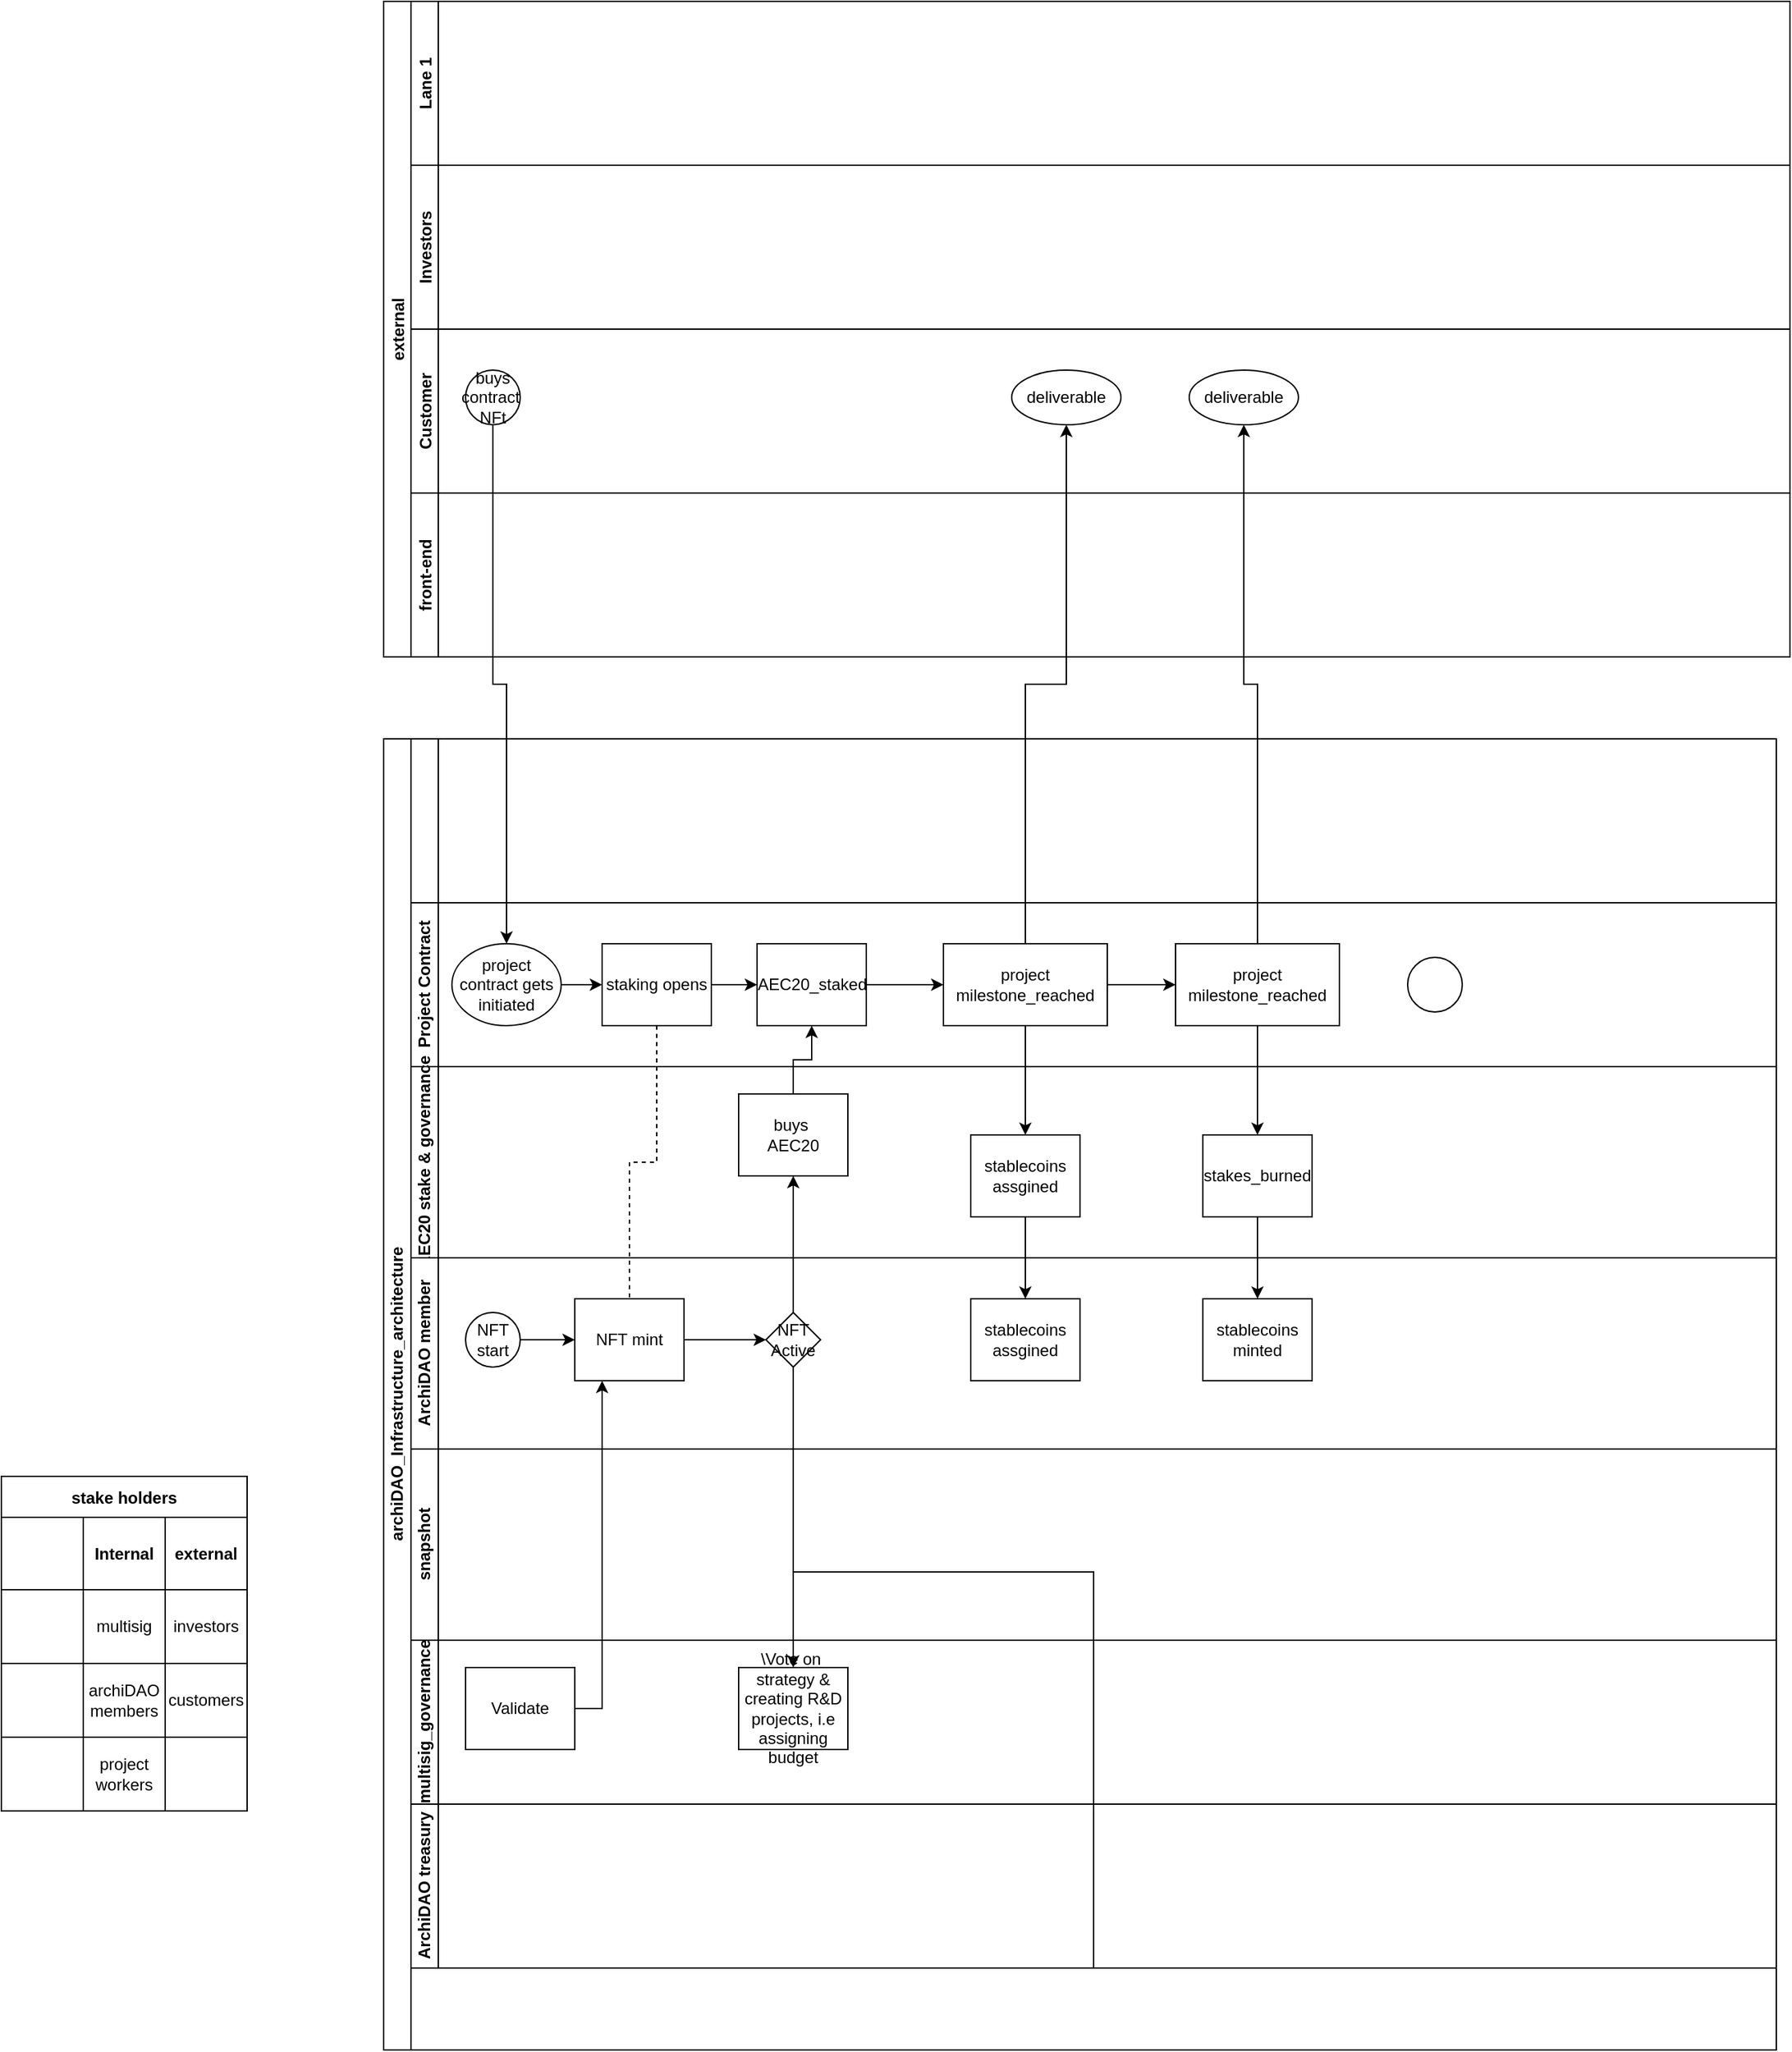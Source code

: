 <mxfile version="17.2.6" type="github">
  <diagram id="prtHgNgQTEPvFCAcTncT" name="Page-1">
    <mxGraphModel dx="2126" dy="1871" grid="1" gridSize="10" guides="1" tooltips="1" connect="1" arrows="1" fold="1" page="1" pageScale="1" pageWidth="827" pageHeight="1169" math="0" shadow="0">
      <root>
        <mxCell id="0" />
        <mxCell id="1" parent="0" />
        <mxCell id="dNxyNK7c78bLwvsdeMH5-19" value="archiDAO_Infrastructure_architecture" style="swimlane;html=1;childLayout=stackLayout;resizeParent=1;resizeParentMax=0;horizontal=0;startSize=20;horizontalStack=0;" parent="1" vertex="1">
          <mxGeometry x="60" y="170" width="1020" height="960" as="geometry" />
        </mxCell>
        <mxCell id="dNxyNK7c78bLwvsdeMH5-27" value="" style="edgeStyle=orthogonalEdgeStyle;rounded=0;orthogonalLoop=1;jettySize=auto;html=1;dashed=1;endArrow=none;endFill=0;" parent="dNxyNK7c78bLwvsdeMH5-19" source="dNxyNK7c78bLwvsdeMH5-24" target="dNxyNK7c78bLwvsdeMH5-26" edge="1">
          <mxGeometry relative="1" as="geometry" />
        </mxCell>
        <mxCell id="dNxyNK7c78bLwvsdeMH5-31" style="edgeStyle=orthogonalEdgeStyle;rounded=0;orthogonalLoop=1;jettySize=auto;html=1;endArrow=classic;endFill=1;startArrow=none;entryX=0.5;entryY=1;entryDx=0;entryDy=0;" parent="dNxyNK7c78bLwvsdeMH5-19" source="s07LqPvWrJtK-q0oX7jB-48" target="s07LqPvWrJtK-q0oX7jB-50" edge="1">
          <mxGeometry relative="1" as="geometry" />
        </mxCell>
        <mxCell id="dNxyNK7c78bLwvsdeMH5-35" style="edgeStyle=orthogonalEdgeStyle;rounded=0;orthogonalLoop=1;jettySize=auto;html=1;endArrow=classic;endFill=1;" parent="dNxyNK7c78bLwvsdeMH5-19" source="dNxyNK7c78bLwvsdeMH5-28" target="dNxyNK7c78bLwvsdeMH5-34" edge="1">
          <mxGeometry relative="1" as="geometry" />
        </mxCell>
        <mxCell id="s07LqPvWrJtK-q0oX7jB-38" style="swimlane;html=1;startSize=20;horizontal=0;" vertex="1" parent="dNxyNK7c78bLwvsdeMH5-19">
          <mxGeometry x="20" width="1000" height="120" as="geometry">
            <mxRectangle x="20" width="504" height="20" as="alternateBounds" />
          </mxGeometry>
        </mxCell>
        <mxCell id="dNxyNK7c78bLwvsdeMH5-20" value="Project Contract" style="swimlane;html=1;startSize=20;horizontal=0;" parent="dNxyNK7c78bLwvsdeMH5-19" vertex="1">
          <mxGeometry x="20" y="120" width="1000" height="120" as="geometry">
            <mxRectangle x="20" width="504" height="20" as="alternateBounds" />
          </mxGeometry>
        </mxCell>
        <mxCell id="dNxyNK7c78bLwvsdeMH5-25" value="" style="edgeStyle=orthogonalEdgeStyle;rounded=0;orthogonalLoop=1;jettySize=auto;html=1;" parent="dNxyNK7c78bLwvsdeMH5-20" source="dNxyNK7c78bLwvsdeMH5-23" target="dNxyNK7c78bLwvsdeMH5-24" edge="1">
          <mxGeometry relative="1" as="geometry" />
        </mxCell>
        <mxCell id="dNxyNK7c78bLwvsdeMH5-23" value="project contract gets initiated" style="ellipse;whiteSpace=wrap;html=1;" parent="dNxyNK7c78bLwvsdeMH5-20" vertex="1">
          <mxGeometry x="30" y="30" width="80" height="60" as="geometry" />
        </mxCell>
        <mxCell id="s07LqPvWrJtK-q0oX7jB-52" style="edgeStyle=orthogonalEdgeStyle;rounded=0;orthogonalLoop=1;jettySize=auto;html=1;exitX=1;exitY=0.5;exitDx=0;exitDy=0;entryX=0;entryY=0.5;entryDx=0;entryDy=0;" edge="1" parent="dNxyNK7c78bLwvsdeMH5-20" source="dNxyNK7c78bLwvsdeMH5-24" target="dNxyNK7c78bLwvsdeMH5-30">
          <mxGeometry relative="1" as="geometry" />
        </mxCell>
        <mxCell id="dNxyNK7c78bLwvsdeMH5-24" value="staking opens" style="rounded=0;whiteSpace=wrap;html=1;fontFamily=Helvetica;fontSize=12;fontColor=#000000;align=center;" parent="dNxyNK7c78bLwvsdeMH5-20" vertex="1">
          <mxGeometry x="140" y="30" width="80" height="60" as="geometry" />
        </mxCell>
        <mxCell id="dNxyNK7c78bLwvsdeMH5-30" value="AEC20_staked" style="rounded=0;whiteSpace=wrap;html=1;fontFamily=Helvetica;fontSize=12;fontColor=#000000;align=center;" parent="dNxyNK7c78bLwvsdeMH5-20" vertex="1">
          <mxGeometry x="253.5" y="30" width="80" height="60" as="geometry" />
        </mxCell>
        <mxCell id="s07LqPvWrJtK-q0oX7jB-57" style="edgeStyle=orthogonalEdgeStyle;rounded=0;orthogonalLoop=1;jettySize=auto;html=1;exitX=1;exitY=0.5;exitDx=0;exitDy=0;entryX=0;entryY=0.5;entryDx=0;entryDy=0;" edge="1" parent="dNxyNK7c78bLwvsdeMH5-20" source="s07LqPvWrJtK-q0oX7jB-53" target="s07LqPvWrJtK-q0oX7jB-56">
          <mxGeometry relative="1" as="geometry" />
        </mxCell>
        <mxCell id="s07LqPvWrJtK-q0oX7jB-53" value="project milestone_reached" style="rounded=0;whiteSpace=wrap;html=1;fontFamily=Helvetica;fontSize=12;fontColor=#000000;align=center;" vertex="1" parent="dNxyNK7c78bLwvsdeMH5-20">
          <mxGeometry x="390" y="30" width="120" height="60" as="geometry" />
        </mxCell>
        <mxCell id="dNxyNK7c78bLwvsdeMH5-33" value="" style="edgeStyle=orthogonalEdgeStyle;rounded=0;orthogonalLoop=1;jettySize=auto;html=1;endArrow=classic;endFill=1;entryX=0;entryY=0.5;entryDx=0;entryDy=0;" parent="dNxyNK7c78bLwvsdeMH5-20" source="dNxyNK7c78bLwvsdeMH5-30" target="s07LqPvWrJtK-q0oX7jB-53" edge="1">
          <mxGeometry relative="1" as="geometry">
            <mxPoint x="370" y="60" as="targetPoint" />
          </mxGeometry>
        </mxCell>
        <mxCell id="dNxyNK7c78bLwvsdeMH5-32" value="" style="ellipse;whiteSpace=wrap;html=1;" parent="dNxyNK7c78bLwvsdeMH5-20" vertex="1">
          <mxGeometry x="730" y="40" width="40" height="40" as="geometry" />
        </mxCell>
        <mxCell id="s07LqPvWrJtK-q0oX7jB-56" value="project milestone_reached" style="rounded=0;whiteSpace=wrap;html=1;fontFamily=Helvetica;fontSize=12;fontColor=#000000;align=center;" vertex="1" parent="dNxyNK7c78bLwvsdeMH5-20">
          <mxGeometry x="560" y="30" width="120" height="60" as="geometry" />
        </mxCell>
        <mxCell id="s07LqPvWrJtK-q0oX7jB-44" value="AEC20 stake &amp;amp; governance" style="swimlane;html=1;startSize=20;horizontal=0;" vertex="1" parent="dNxyNK7c78bLwvsdeMH5-19">
          <mxGeometry x="20" y="240" width="1000" height="140" as="geometry" />
        </mxCell>
        <mxCell id="s07LqPvWrJtK-q0oX7jB-50" value="buys&amp;nbsp;&lt;br&gt;AEC20" style="rounded=0;whiteSpace=wrap;html=1;fontFamily=Helvetica;fontSize=12;fontColor=#000000;align=center;" vertex="1" parent="s07LqPvWrJtK-q0oX7jB-44">
          <mxGeometry x="240" y="20" width="80" height="60" as="geometry" />
        </mxCell>
        <mxCell id="s07LqPvWrJtK-q0oX7jB-59" value="stablecoins assgined" style="rounded=0;whiteSpace=wrap;html=1;fontFamily=Helvetica;fontSize=12;fontColor=#000000;align=center;" vertex="1" parent="s07LqPvWrJtK-q0oX7jB-44">
          <mxGeometry x="410" y="50" width="80" height="60" as="geometry" />
        </mxCell>
        <mxCell id="s07LqPvWrJtK-q0oX7jB-63" value="stakes_burned" style="rounded=0;whiteSpace=wrap;html=1;fontFamily=Helvetica;fontSize=12;fontColor=#000000;align=center;" vertex="1" parent="s07LqPvWrJtK-q0oX7jB-44">
          <mxGeometry x="580" y="50" width="80" height="60" as="geometry" />
        </mxCell>
        <mxCell id="dNxyNK7c78bLwvsdeMH5-21" value="ArchiDAO member" style="swimlane;html=1;startSize=20;horizontal=0;" parent="dNxyNK7c78bLwvsdeMH5-19" vertex="1">
          <mxGeometry x="20" y="380" width="1000" height="140" as="geometry" />
        </mxCell>
        <mxCell id="dNxyNK7c78bLwvsdeMH5-29" value="" style="edgeStyle=orthogonalEdgeStyle;rounded=0;orthogonalLoop=1;jettySize=auto;html=1;endArrow=classic;endFill=1;" parent="dNxyNK7c78bLwvsdeMH5-21" source="dNxyNK7c78bLwvsdeMH5-26" target="dNxyNK7c78bLwvsdeMH5-28" edge="1">
          <mxGeometry relative="1" as="geometry" />
        </mxCell>
        <mxCell id="dNxyNK7c78bLwvsdeMH5-26" value="NFT mint" style="rounded=0;whiteSpace=wrap;html=1;fontFamily=Helvetica;fontSize=12;fontColor=#000000;align=center;" parent="dNxyNK7c78bLwvsdeMH5-21" vertex="1">
          <mxGeometry x="120" y="30" width="80" height="60" as="geometry" />
        </mxCell>
        <mxCell id="dNxyNK7c78bLwvsdeMH5-28" value="NFT Active" style="rhombus;whiteSpace=wrap;html=1;fontFamily=Helvetica;fontSize=12;fontColor=#000000;align=center;" parent="dNxyNK7c78bLwvsdeMH5-21" vertex="1">
          <mxGeometry x="260" y="40" width="40" height="40" as="geometry" />
        </mxCell>
        <mxCell id="s07LqPvWrJtK-q0oX7jB-40" value="" style="edgeStyle=orthogonalEdgeStyle;rounded=0;orthogonalLoop=1;jettySize=auto;html=1;" edge="1" parent="dNxyNK7c78bLwvsdeMH5-21" source="s07LqPvWrJtK-q0oX7jB-41">
          <mxGeometry relative="1" as="geometry">
            <mxPoint x="120" y="60" as="targetPoint" />
          </mxGeometry>
        </mxCell>
        <mxCell id="s07LqPvWrJtK-q0oX7jB-41" value="NFT start" style="ellipse;whiteSpace=wrap;html=1;" vertex="1" parent="dNxyNK7c78bLwvsdeMH5-21">
          <mxGeometry x="40" y="40" width="40" height="40" as="geometry" />
        </mxCell>
        <mxCell id="s07LqPvWrJtK-q0oX7jB-61" value="stablecoins assgined" style="rounded=0;whiteSpace=wrap;html=1;fontFamily=Helvetica;fontSize=12;fontColor=#000000;align=center;" vertex="1" parent="dNxyNK7c78bLwvsdeMH5-21">
          <mxGeometry x="410" y="30" width="80" height="60" as="geometry" />
        </mxCell>
        <mxCell id="s07LqPvWrJtK-q0oX7jB-65" value="stablecoins minted" style="rounded=0;whiteSpace=wrap;html=1;fontFamily=Helvetica;fontSize=12;fontColor=#000000;align=center;" vertex="1" parent="dNxyNK7c78bLwvsdeMH5-21">
          <mxGeometry x="580" y="30" width="80" height="60" as="geometry" />
        </mxCell>
        <mxCell id="s07LqPvWrJtK-q0oX7jB-45" value="snapshot" style="swimlane;html=1;startSize=20;horizontal=0;" vertex="1" parent="dNxyNK7c78bLwvsdeMH5-19">
          <mxGeometry x="20" y="520" width="1000" height="140" as="geometry" />
        </mxCell>
        <mxCell id="dNxyNK7c78bLwvsdeMH5-22" value="multisig_governance" style="swimlane;html=1;startSize=20;horizontal=0;" parent="dNxyNK7c78bLwvsdeMH5-19" vertex="1">
          <mxGeometry x="20" y="660" width="1000" height="120" as="geometry">
            <mxRectangle x="20" y="240" width="430" height="20" as="alternateBounds" />
          </mxGeometry>
        </mxCell>
        <mxCell id="dNxyNK7c78bLwvsdeMH5-34" value="\Vote on&amp;nbsp;&lt;br&gt;strategy &amp;amp; creating R&amp;amp;D projects, i.e assigning budget" style="rounded=0;whiteSpace=wrap;html=1;fontFamily=Helvetica;fontSize=12;fontColor=#000000;align=center;" parent="dNxyNK7c78bLwvsdeMH5-22" vertex="1">
          <mxGeometry x="240" y="20" width="80" height="60" as="geometry" />
        </mxCell>
        <mxCell id="s07LqPvWrJtK-q0oX7jB-42" value="Validate" style="rounded=0;whiteSpace=wrap;html=1;fontFamily=Helvetica;fontSize=12;fontColor=#000000;align=center;" vertex="1" parent="dNxyNK7c78bLwvsdeMH5-22">
          <mxGeometry x="40" y="20" width="80" height="60" as="geometry" />
        </mxCell>
        <mxCell id="s07LqPvWrJtK-q0oX7jB-39" value="ArchiDAO treasury" style="swimlane;html=1;startSize=20;horizontal=0;" vertex="1" parent="dNxyNK7c78bLwvsdeMH5-19">
          <mxGeometry x="20" y="780" width="1000" height="120" as="geometry">
            <mxRectangle x="20" y="240" width="430" height="20" as="alternateBounds" />
          </mxGeometry>
        </mxCell>
        <mxCell id="s07LqPvWrJtK-q0oX7jB-43" style="edgeStyle=orthogonalEdgeStyle;rounded=0;orthogonalLoop=1;jettySize=auto;html=1;exitX=1;exitY=0.5;exitDx=0;exitDy=0;entryX=0.25;entryY=1;entryDx=0;entryDy=0;" edge="1" parent="dNxyNK7c78bLwvsdeMH5-19" source="s07LqPvWrJtK-q0oX7jB-42" target="dNxyNK7c78bLwvsdeMH5-26">
          <mxGeometry relative="1" as="geometry" />
        </mxCell>
        <mxCell id="s07LqPvWrJtK-q0oX7jB-48" value="" style="rounded=0;whiteSpace=wrap;html=1;fontFamily=Helvetica;fontSize=12;fontColor=#000000;align=center;" vertex="1" parent="dNxyNK7c78bLwvsdeMH5-19">
          <mxGeometry x="20" y="900" width="1000" height="60" as="geometry" />
        </mxCell>
        <mxCell id="s07LqPvWrJtK-q0oX7jB-51" style="edgeStyle=orthogonalEdgeStyle;rounded=0;orthogonalLoop=1;jettySize=auto;html=1;exitX=0.5;exitY=0;exitDx=0;exitDy=0;entryX=0.5;entryY=1;entryDx=0;entryDy=0;" edge="1" parent="dNxyNK7c78bLwvsdeMH5-19" source="s07LqPvWrJtK-q0oX7jB-50" target="dNxyNK7c78bLwvsdeMH5-30">
          <mxGeometry relative="1" as="geometry" />
        </mxCell>
        <mxCell id="s07LqPvWrJtK-q0oX7jB-54" style="edgeStyle=orthogonalEdgeStyle;rounded=0;orthogonalLoop=1;jettySize=auto;html=1;exitX=0.5;exitY=1;exitDx=0;exitDy=0;entryX=0.5;entryY=0;entryDx=0;entryDy=0;" edge="1" parent="dNxyNK7c78bLwvsdeMH5-19" source="s07LqPvWrJtK-q0oX7jB-53" target="s07LqPvWrJtK-q0oX7jB-59">
          <mxGeometry relative="1" as="geometry">
            <mxPoint x="475" y="275" as="targetPoint" />
          </mxGeometry>
        </mxCell>
        <mxCell id="s07LqPvWrJtK-q0oX7jB-62" style="edgeStyle=orthogonalEdgeStyle;rounded=0;orthogonalLoop=1;jettySize=auto;html=1;exitX=0.5;exitY=1;exitDx=0;exitDy=0;" edge="1" parent="dNxyNK7c78bLwvsdeMH5-19" source="s07LqPvWrJtK-q0oX7jB-59" target="s07LqPvWrJtK-q0oX7jB-61">
          <mxGeometry relative="1" as="geometry" />
        </mxCell>
        <mxCell id="s07LqPvWrJtK-q0oX7jB-64" style="edgeStyle=orthogonalEdgeStyle;rounded=0;orthogonalLoop=1;jettySize=auto;html=1;exitX=0.5;exitY=1;exitDx=0;exitDy=0;" edge="1" parent="dNxyNK7c78bLwvsdeMH5-19" source="s07LqPvWrJtK-q0oX7jB-56" target="s07LqPvWrJtK-q0oX7jB-63">
          <mxGeometry relative="1" as="geometry" />
        </mxCell>
        <mxCell id="s07LqPvWrJtK-q0oX7jB-66" style="edgeStyle=orthogonalEdgeStyle;rounded=0;orthogonalLoop=1;jettySize=auto;html=1;exitX=0.5;exitY=1;exitDx=0;exitDy=0;entryX=0.5;entryY=0;entryDx=0;entryDy=0;" edge="1" parent="dNxyNK7c78bLwvsdeMH5-19" source="s07LqPvWrJtK-q0oX7jB-63" target="s07LqPvWrJtK-q0oX7jB-65">
          <mxGeometry relative="1" as="geometry" />
        </mxCell>
        <mxCell id="s07LqPvWrJtK-q0oX7jB-8" value="stake holders" style="shape=table;startSize=30;container=1;collapsible=0;childLayout=tableLayout;fontStyle=1;align=center;strokeWidth=1;" vertex="1" parent="1">
          <mxGeometry x="-220" y="710" width="180" height="245" as="geometry" />
        </mxCell>
        <mxCell id="s07LqPvWrJtK-q0oX7jB-9" value="" style="shape=tableRow;horizontal=0;startSize=0;swimlaneHead=0;swimlaneBody=0;top=0;left=0;bottom=0;right=0;collapsible=0;dropTarget=0;fillColor=none;points=[[0,0.5],[1,0.5]];portConstraint=eastwest;" vertex="1" parent="s07LqPvWrJtK-q0oX7jB-8">
          <mxGeometry y="30" width="180" height="53" as="geometry" />
        </mxCell>
        <mxCell id="s07LqPvWrJtK-q0oX7jB-10" value="" style="shape=partialRectangle;html=1;whiteSpace=wrap;connectable=0;fillColor=none;top=0;left=0;bottom=0;right=0;overflow=hidden;" vertex="1" parent="s07LqPvWrJtK-q0oX7jB-9">
          <mxGeometry width="60" height="53" as="geometry">
            <mxRectangle width="60" height="53" as="alternateBounds" />
          </mxGeometry>
        </mxCell>
        <mxCell id="s07LqPvWrJtK-q0oX7jB-11" value="&lt;b&gt;Internal&lt;/b&gt;" style="shape=partialRectangle;html=1;whiteSpace=wrap;connectable=0;fillColor=none;top=0;left=0;bottom=0;right=0;overflow=hidden;" vertex="1" parent="s07LqPvWrJtK-q0oX7jB-9">
          <mxGeometry x="60" width="60" height="53" as="geometry">
            <mxRectangle width="60" height="53" as="alternateBounds" />
          </mxGeometry>
        </mxCell>
        <mxCell id="s07LqPvWrJtK-q0oX7jB-12" value="&lt;b&gt;external&lt;/b&gt;" style="shape=partialRectangle;html=1;whiteSpace=wrap;connectable=0;fillColor=none;top=0;left=0;bottom=0;right=0;overflow=hidden;" vertex="1" parent="s07LqPvWrJtK-q0oX7jB-9">
          <mxGeometry x="120" width="60" height="53" as="geometry">
            <mxRectangle width="60" height="53" as="alternateBounds" />
          </mxGeometry>
        </mxCell>
        <mxCell id="s07LqPvWrJtK-q0oX7jB-13" value="" style="shape=tableRow;horizontal=0;startSize=0;swimlaneHead=0;swimlaneBody=0;top=0;left=0;bottom=0;right=0;collapsible=0;dropTarget=0;fillColor=none;points=[[0,0.5],[1,0.5]];portConstraint=eastwest;" vertex="1" parent="s07LqPvWrJtK-q0oX7jB-8">
          <mxGeometry y="83" width="180" height="54" as="geometry" />
        </mxCell>
        <mxCell id="s07LqPvWrJtK-q0oX7jB-14" value="" style="shape=partialRectangle;html=1;whiteSpace=wrap;connectable=0;fillColor=none;top=0;left=0;bottom=0;right=0;overflow=hidden;" vertex="1" parent="s07LqPvWrJtK-q0oX7jB-13">
          <mxGeometry width="60" height="54" as="geometry">
            <mxRectangle width="60" height="54" as="alternateBounds" />
          </mxGeometry>
        </mxCell>
        <mxCell id="s07LqPvWrJtK-q0oX7jB-15" value="multisig" style="shape=partialRectangle;html=1;whiteSpace=wrap;connectable=0;fillColor=none;top=0;left=0;bottom=0;right=0;overflow=hidden;" vertex="1" parent="s07LqPvWrJtK-q0oX7jB-13">
          <mxGeometry x="60" width="60" height="54" as="geometry">
            <mxRectangle width="60" height="54" as="alternateBounds" />
          </mxGeometry>
        </mxCell>
        <mxCell id="s07LqPvWrJtK-q0oX7jB-16" value="investors" style="shape=partialRectangle;html=1;whiteSpace=wrap;connectable=0;fillColor=none;top=0;left=0;bottom=0;right=0;overflow=hidden;" vertex="1" parent="s07LqPvWrJtK-q0oX7jB-13">
          <mxGeometry x="120" width="60" height="54" as="geometry">
            <mxRectangle width="60" height="54" as="alternateBounds" />
          </mxGeometry>
        </mxCell>
        <mxCell id="s07LqPvWrJtK-q0oX7jB-25" style="shape=tableRow;horizontal=0;startSize=0;swimlaneHead=0;swimlaneBody=0;top=0;left=0;bottom=0;right=0;collapsible=0;dropTarget=0;fillColor=none;points=[[0,0.5],[1,0.5]];portConstraint=eastwest;" vertex="1" parent="s07LqPvWrJtK-q0oX7jB-8">
          <mxGeometry y="137" width="180" height="54" as="geometry" />
        </mxCell>
        <mxCell id="s07LqPvWrJtK-q0oX7jB-26" style="shape=partialRectangle;html=1;whiteSpace=wrap;connectable=0;fillColor=none;top=0;left=0;bottom=0;right=0;overflow=hidden;" vertex="1" parent="s07LqPvWrJtK-q0oX7jB-25">
          <mxGeometry width="60" height="54" as="geometry">
            <mxRectangle width="60" height="54" as="alternateBounds" />
          </mxGeometry>
        </mxCell>
        <mxCell id="s07LqPvWrJtK-q0oX7jB-27" value="archiDAO members" style="shape=partialRectangle;html=1;whiteSpace=wrap;connectable=0;fillColor=none;top=0;left=0;bottom=0;right=0;overflow=hidden;" vertex="1" parent="s07LqPvWrJtK-q0oX7jB-25">
          <mxGeometry x="60" width="60" height="54" as="geometry">
            <mxRectangle width="60" height="54" as="alternateBounds" />
          </mxGeometry>
        </mxCell>
        <mxCell id="s07LqPvWrJtK-q0oX7jB-28" value="customers" style="shape=partialRectangle;html=1;whiteSpace=wrap;connectable=0;fillColor=none;top=0;left=0;bottom=0;right=0;overflow=hidden;" vertex="1" parent="s07LqPvWrJtK-q0oX7jB-25">
          <mxGeometry x="120" width="60" height="54" as="geometry">
            <mxRectangle width="60" height="54" as="alternateBounds" />
          </mxGeometry>
        </mxCell>
        <mxCell id="s07LqPvWrJtK-q0oX7jB-29" style="shape=tableRow;horizontal=0;startSize=0;swimlaneHead=0;swimlaneBody=0;top=0;left=0;bottom=0;right=0;collapsible=0;dropTarget=0;fillColor=none;points=[[0,0.5],[1,0.5]];portConstraint=eastwest;" vertex="1" parent="s07LqPvWrJtK-q0oX7jB-8">
          <mxGeometry y="191" width="180" height="54" as="geometry" />
        </mxCell>
        <mxCell id="s07LqPvWrJtK-q0oX7jB-30" style="shape=partialRectangle;html=1;whiteSpace=wrap;connectable=0;fillColor=none;top=0;left=0;bottom=0;right=0;overflow=hidden;" vertex="1" parent="s07LqPvWrJtK-q0oX7jB-29">
          <mxGeometry width="60" height="54" as="geometry">
            <mxRectangle width="60" height="54" as="alternateBounds" />
          </mxGeometry>
        </mxCell>
        <mxCell id="s07LqPvWrJtK-q0oX7jB-31" value="project workers" style="shape=partialRectangle;html=1;whiteSpace=wrap;connectable=0;fillColor=none;top=0;left=0;bottom=0;right=0;overflow=hidden;" vertex="1" parent="s07LqPvWrJtK-q0oX7jB-29">
          <mxGeometry x="60" width="60" height="54" as="geometry">
            <mxRectangle width="60" height="54" as="alternateBounds" />
          </mxGeometry>
        </mxCell>
        <mxCell id="s07LqPvWrJtK-q0oX7jB-32" style="shape=partialRectangle;html=1;whiteSpace=wrap;connectable=0;fillColor=none;top=0;left=0;bottom=0;right=0;overflow=hidden;" vertex="1" parent="s07LqPvWrJtK-q0oX7jB-29">
          <mxGeometry x="120" width="60" height="54" as="geometry">
            <mxRectangle width="60" height="54" as="alternateBounds" />
          </mxGeometry>
        </mxCell>
        <mxCell id="s07LqPvWrJtK-q0oX7jB-33" value="external" style="swimlane;childLayout=stackLayout;resizeParent=1;resizeParentMax=0;horizontal=0;startSize=20;horizontalStack=0;strokeWidth=1;" vertex="1" parent="1">
          <mxGeometry x="60" y="-370" width="1030" height="480" as="geometry" />
        </mxCell>
        <mxCell id="s07LqPvWrJtK-q0oX7jB-34" value="Lane 1" style="swimlane;startSize=20;horizontal=0;strokeWidth=1;" vertex="1" parent="s07LqPvWrJtK-q0oX7jB-33">
          <mxGeometry x="20" width="1010" height="120" as="geometry" />
        </mxCell>
        <mxCell id="s07LqPvWrJtK-q0oX7jB-37" value="Investors" style="swimlane;startSize=20;horizontal=0;strokeWidth=1;" vertex="1" parent="s07LqPvWrJtK-q0oX7jB-33">
          <mxGeometry x="20" y="120" width="1010" height="120" as="geometry" />
        </mxCell>
        <mxCell id="s07LqPvWrJtK-q0oX7jB-35" value="Customer" style="swimlane;startSize=20;horizontal=0;strokeWidth=1;" vertex="1" parent="s07LqPvWrJtK-q0oX7jB-33">
          <mxGeometry x="20" y="240" width="1010" height="120" as="geometry" />
        </mxCell>
        <mxCell id="s07LqPvWrJtK-q0oX7jB-46" value="buys&lt;br&gt;contract&amp;nbsp;&lt;br&gt;NFt" style="ellipse;whiteSpace=wrap;html=1;" vertex="1" parent="s07LqPvWrJtK-q0oX7jB-35">
          <mxGeometry x="40" y="30" width="40" height="40" as="geometry" />
        </mxCell>
        <mxCell id="s07LqPvWrJtK-q0oX7jB-68" value="deliverable" style="ellipse;whiteSpace=wrap;html=1;" vertex="1" parent="s07LqPvWrJtK-q0oX7jB-35">
          <mxGeometry x="570" y="30" width="80" height="40" as="geometry" />
        </mxCell>
        <mxCell id="s07LqPvWrJtK-q0oX7jB-69" value="deliverable" style="ellipse;whiteSpace=wrap;html=1;" vertex="1" parent="s07LqPvWrJtK-q0oX7jB-35">
          <mxGeometry x="440" y="30" width="80" height="40" as="geometry" />
        </mxCell>
        <mxCell id="s07LqPvWrJtK-q0oX7jB-36" value="front-end" style="swimlane;startSize=20;horizontal=0;strokeWidth=1;" vertex="1" parent="s07LqPvWrJtK-q0oX7jB-33">
          <mxGeometry x="20" y="360" width="1010" height="120" as="geometry" />
        </mxCell>
        <mxCell id="s07LqPvWrJtK-q0oX7jB-47" style="edgeStyle=orthogonalEdgeStyle;rounded=0;orthogonalLoop=1;jettySize=auto;html=1;exitX=0.5;exitY=1;exitDx=0;exitDy=0;entryX=0.5;entryY=0;entryDx=0;entryDy=0;" edge="1" parent="1" source="s07LqPvWrJtK-q0oX7jB-46" target="dNxyNK7c78bLwvsdeMH5-23">
          <mxGeometry relative="1" as="geometry" />
        </mxCell>
        <mxCell id="s07LqPvWrJtK-q0oX7jB-70" style="edgeStyle=orthogonalEdgeStyle;rounded=0;orthogonalLoop=1;jettySize=auto;html=1;exitX=0.5;exitY=0;exitDx=0;exitDy=0;entryX=0.5;entryY=1;entryDx=0;entryDy=0;" edge="1" parent="1" source="s07LqPvWrJtK-q0oX7jB-53" target="s07LqPvWrJtK-q0oX7jB-69">
          <mxGeometry relative="1" as="geometry" />
        </mxCell>
        <mxCell id="s07LqPvWrJtK-q0oX7jB-71" style="edgeStyle=orthogonalEdgeStyle;rounded=0;orthogonalLoop=1;jettySize=auto;html=1;exitX=0.5;exitY=0;exitDx=0;exitDy=0;entryX=0.5;entryY=1;entryDx=0;entryDy=0;" edge="1" parent="1" source="s07LqPvWrJtK-q0oX7jB-56" target="s07LqPvWrJtK-q0oX7jB-68">
          <mxGeometry relative="1" as="geometry">
            <mxPoint x="690" y="50" as="targetPoint" />
          </mxGeometry>
        </mxCell>
      </root>
    </mxGraphModel>
  </diagram>
</mxfile>
